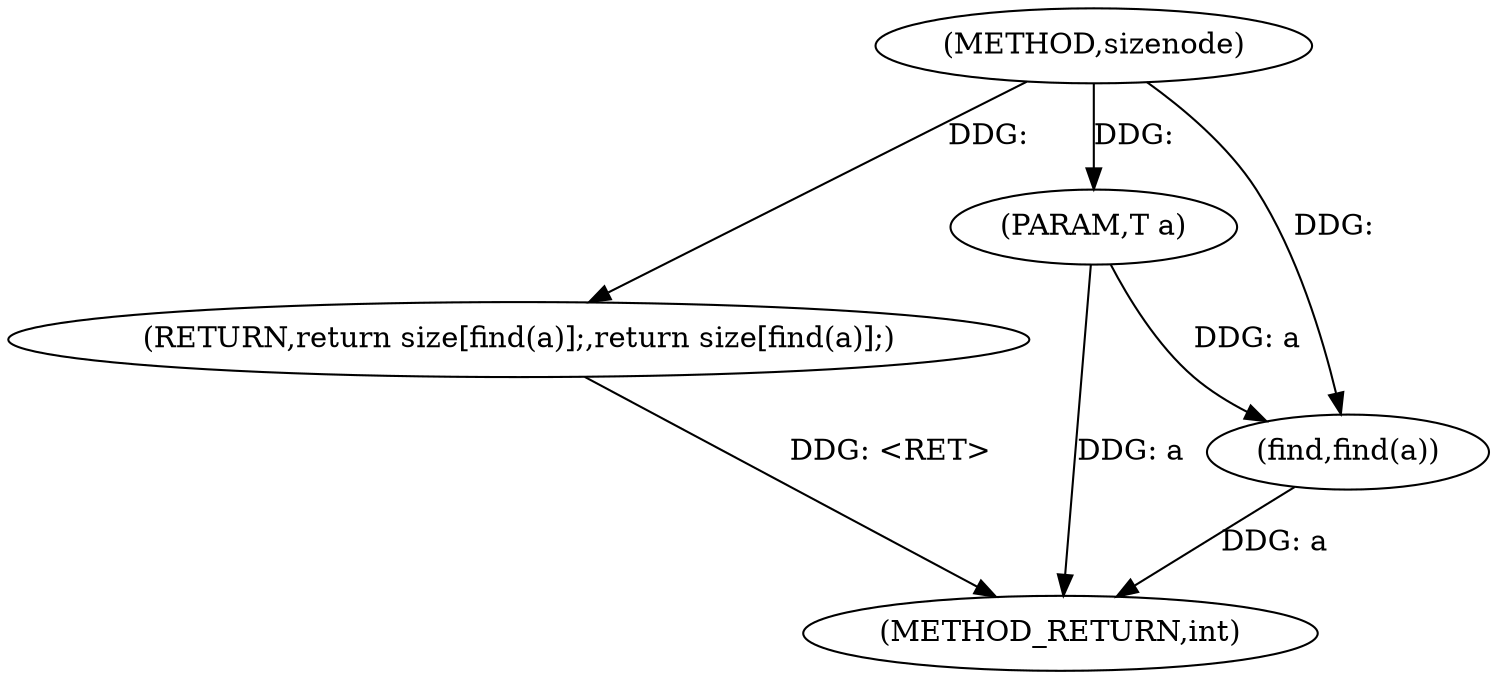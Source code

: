 digraph "sizenode" {  
"1000204" [label = "(METHOD,sizenode)" ]
"1000212" [label = "(METHOD_RETURN,int)" ]
"1000205" [label = "(PARAM,T a)" ]
"1000207" [label = "(RETURN,return size[find(a)];,return size[find(a)];)" ]
"1000210" [label = "(find,find(a))" ]
  "1000205" -> "1000212"  [ label = "DDG: a"] 
  "1000210" -> "1000212"  [ label = "DDG: a"] 
  "1000207" -> "1000212"  [ label = "DDG: <RET>"] 
  "1000204" -> "1000205"  [ label = "DDG: "] 
  "1000204" -> "1000207"  [ label = "DDG: "] 
  "1000205" -> "1000210"  [ label = "DDG: a"] 
  "1000204" -> "1000210"  [ label = "DDG: "] 
}
